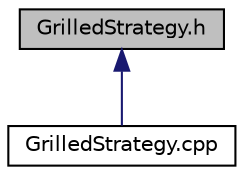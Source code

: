 digraph "GrilledStrategy.h"
{
 // LATEX_PDF_SIZE
  edge [fontname="Helvetica",fontsize="10",labelfontname="Helvetica",labelfontsize="10"];
  node [fontname="Helvetica",fontsize="10",shape=record];
  Node1 [label="GrilledStrategy.h",height=0.2,width=0.4,color="black", fillcolor="grey75", style="filled", fontcolor="black",tooltip="Contains the declaration of the GrilledStrategy class."];
  Node1 -> Node2 [dir="back",color="midnightblue",fontsize="10",style="solid",fontname="Helvetica"];
  Node2 [label="GrilledStrategy.cpp",height=0.2,width=0.4,color="black", fillcolor="white", style="filled",URL="$GrilledStrategy_8cpp.html",tooltip="Contains the declaration of the GrilledStrategy class functions."];
}
